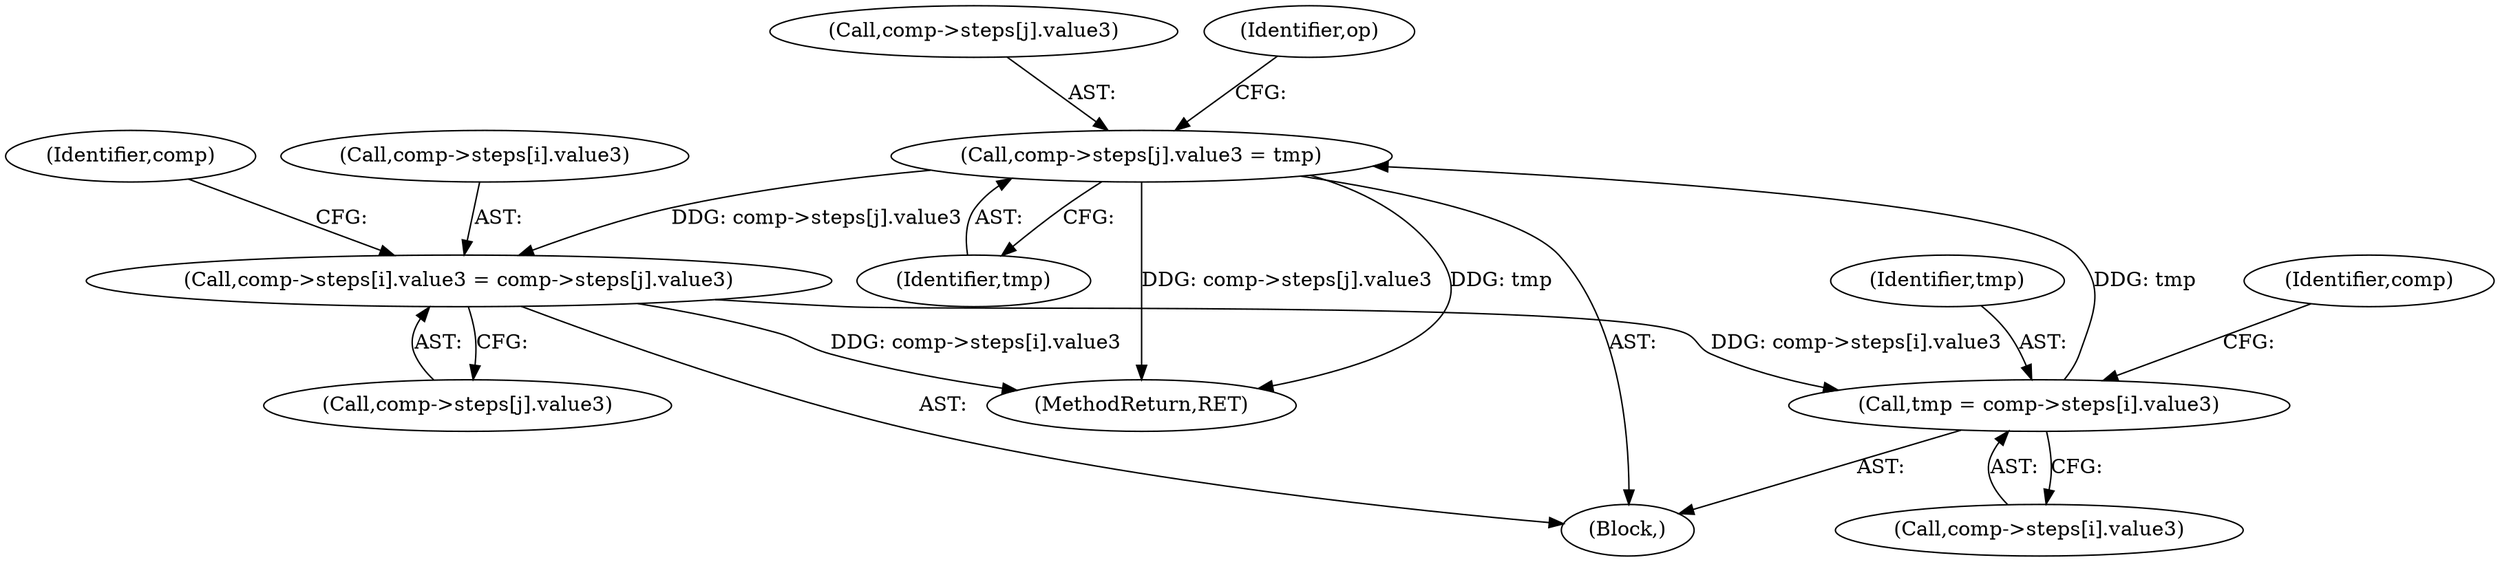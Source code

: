 digraph "0_Chrome_96dbafe288dbe2f0cc45fa3c39daf6d0c37acbab_26@pointer" {
"1000216" [label="(Call,comp->steps[j].value3 = tmp)"];
"1000192" [label="(Call,tmp = comp->steps[i].value3)"];
"1000201" [label="(Call,comp->steps[i].value3 = comp->steps[j].value3)"];
"1000216" [label="(Call,comp->steps[j].value3 = tmp)"];
"1000220" [label="(Identifier,comp)"];
"1000217" [label="(Call,comp->steps[j].value3)"];
"1000486" [label="(MethodReturn,RET)"];
"1000194" [label="(Call,comp->steps[i].value3)"];
"1000224" [label="(Identifier,tmp)"];
"1000205" [label="(Identifier,comp)"];
"1000193" [label="(Identifier,tmp)"];
"1000121" [label="(Block,)"];
"1000216" [label="(Call,comp->steps[j].value3 = tmp)"];
"1000209" [label="(Call,comp->steps[j].value3)"];
"1000192" [label="(Call,tmp = comp->steps[i].value3)"];
"1000226" [label="(Identifier,op)"];
"1000201" [label="(Call,comp->steps[i].value3 = comp->steps[j].value3)"];
"1000202" [label="(Call,comp->steps[i].value3)"];
"1000216" -> "1000121"  [label="AST: "];
"1000216" -> "1000224"  [label="CFG: "];
"1000217" -> "1000216"  [label="AST: "];
"1000224" -> "1000216"  [label="AST: "];
"1000226" -> "1000216"  [label="CFG: "];
"1000216" -> "1000486"  [label="DDG: comp->steps[j].value3"];
"1000216" -> "1000486"  [label="DDG: tmp"];
"1000216" -> "1000201"  [label="DDG: comp->steps[j].value3"];
"1000192" -> "1000216"  [label="DDG: tmp"];
"1000192" -> "1000121"  [label="AST: "];
"1000192" -> "1000194"  [label="CFG: "];
"1000193" -> "1000192"  [label="AST: "];
"1000194" -> "1000192"  [label="AST: "];
"1000205" -> "1000192"  [label="CFG: "];
"1000201" -> "1000192"  [label="DDG: comp->steps[i].value3"];
"1000201" -> "1000121"  [label="AST: "];
"1000201" -> "1000209"  [label="CFG: "];
"1000202" -> "1000201"  [label="AST: "];
"1000209" -> "1000201"  [label="AST: "];
"1000220" -> "1000201"  [label="CFG: "];
"1000201" -> "1000486"  [label="DDG: comp->steps[i].value3"];
}
